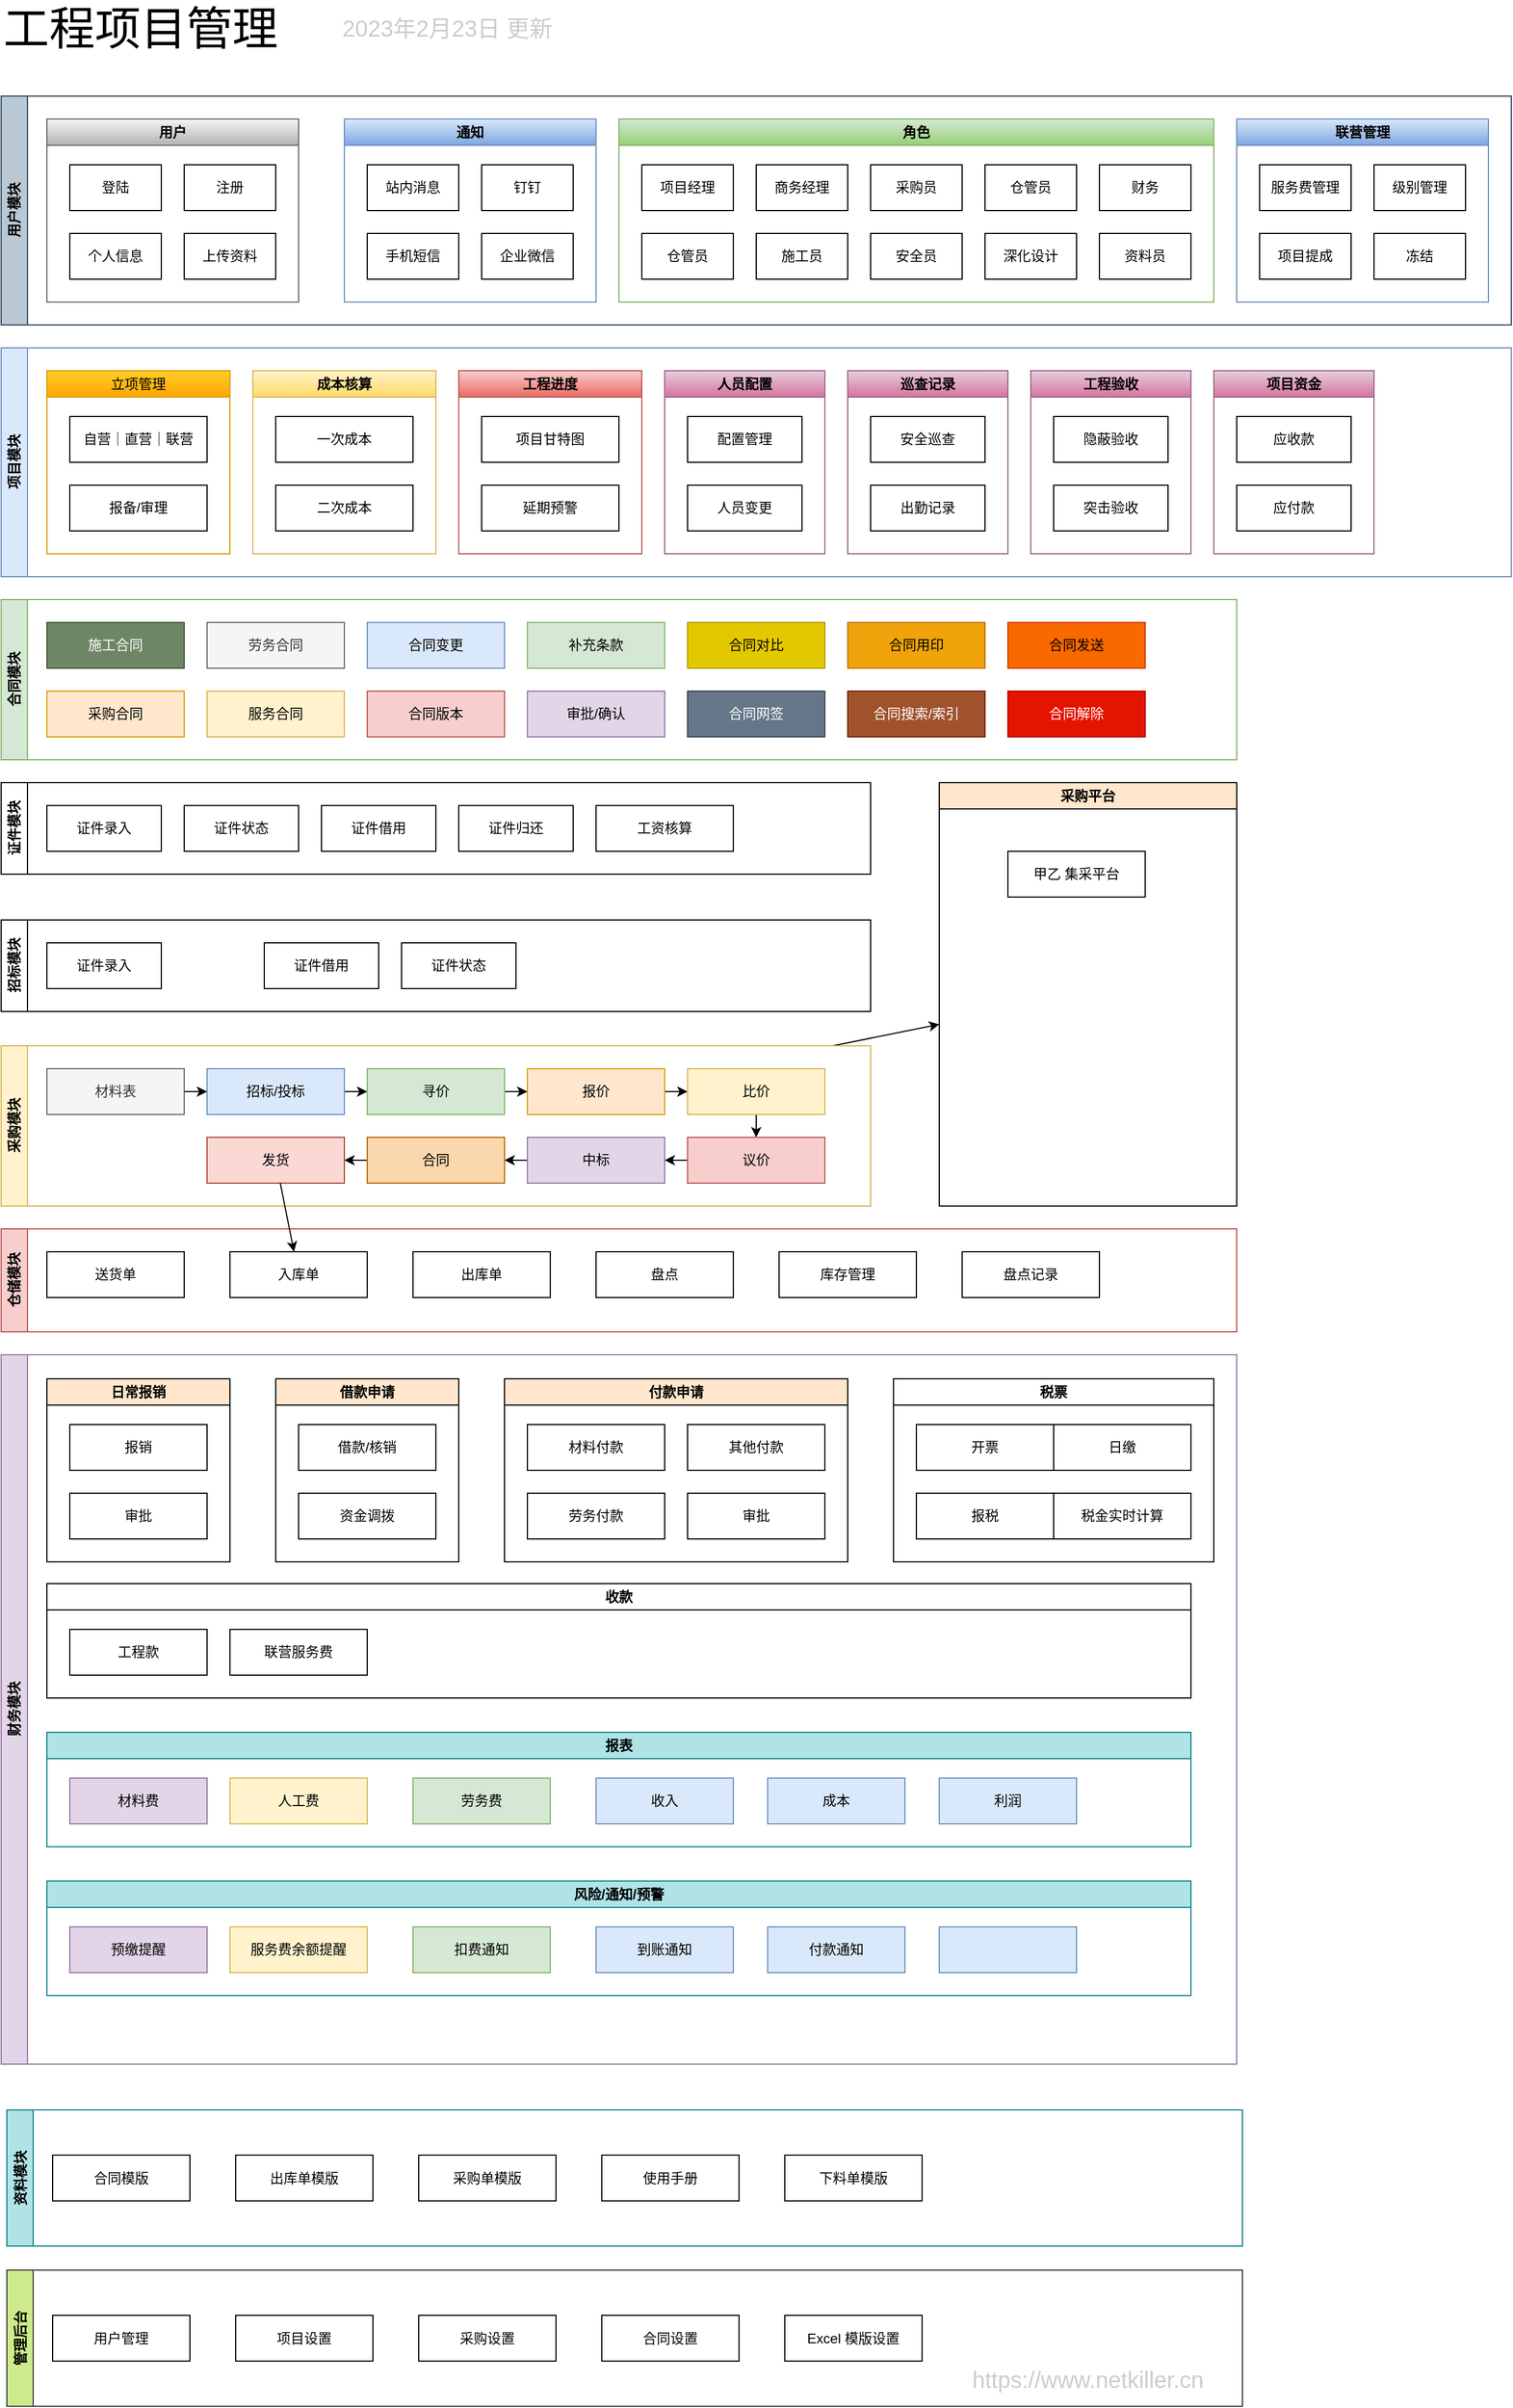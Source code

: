 <mxfile>
    <diagram id="M5mrPxtPSn9jRvUNtsNj" name="第 2 页">
        <mxGraphModel dx="1586" dy="1365" grid="1" gridSize="10" guides="1" tooltips="1" connect="1" arrows="1" fold="1" page="1" pageScale="1" pageWidth="1169" pageHeight="827" math="0" shadow="0">
            <root>
                <mxCell id="0"/>
                <mxCell id="1" parent="0"/>
                <mxCell id="AmB64PS9fRuZnb-an2-r-2" value="项目模块" style="swimlane;horizontal=0;whiteSpace=wrap;html=1;fillColor=#dae8fc;strokeColor=#6c8ebf;" parent="1" vertex="1">
                    <mxGeometry x="40" y="340" width="1320" height="200" as="geometry"/>
                </mxCell>
                <mxCell id="AmB64PS9fRuZnb-an2-r-19" value="&lt;span style=&quot;font-weight: 400;&quot;&gt;立项管理&lt;/span&gt;" style="swimlane;whiteSpace=wrap;html=1;fillColor=#ffcd28;gradientColor=#ffa500;strokeColor=#d79b00;" parent="AmB64PS9fRuZnb-an2-r-2" vertex="1">
                    <mxGeometry x="40" y="20" width="160" height="160" as="geometry"/>
                </mxCell>
                <mxCell id="0rWOfAFl365EBnG1ze4V-1" value="自营｜直营｜联营" style="rounded=0;whiteSpace=wrap;html=1;" parent="AmB64PS9fRuZnb-an2-r-19" vertex="1">
                    <mxGeometry x="20" y="40" width="120" height="40" as="geometry"/>
                </mxCell>
                <mxCell id="0rWOfAFl365EBnG1ze4V-2" value="报备/审理" style="rounded=0;whiteSpace=wrap;html=1;" parent="AmB64PS9fRuZnb-an2-r-19" vertex="1">
                    <mxGeometry x="20" y="100" width="120" height="40" as="geometry"/>
                </mxCell>
                <mxCell id="AmB64PS9fRuZnb-an2-r-21" value="人员配置" style="swimlane;whiteSpace=wrap;html=1;fillColor=#e6d0de;gradientColor=#d5739d;strokeColor=#996185;" parent="AmB64PS9fRuZnb-an2-r-2" vertex="1">
                    <mxGeometry x="580" y="20" width="140" height="160" as="geometry"/>
                </mxCell>
                <mxCell id="0rWOfAFl365EBnG1ze4V-22" value="配置管理" style="rounded=0;whiteSpace=wrap;html=1;" parent="AmB64PS9fRuZnb-an2-r-21" vertex="1">
                    <mxGeometry x="20" y="40" width="100" height="40" as="geometry"/>
                </mxCell>
                <mxCell id="0rWOfAFl365EBnG1ze4V-23" value="人员变更" style="rounded=0;whiteSpace=wrap;html=1;" parent="AmB64PS9fRuZnb-an2-r-21" vertex="1">
                    <mxGeometry x="20" y="100" width="100" height="40" as="geometry"/>
                </mxCell>
                <mxCell id="0rWOfAFl365EBnG1ze4V-8" value="成本核算" style="swimlane;whiteSpace=wrap;html=1;fillColor=#fff2cc;gradientColor=#ffd966;strokeColor=#d6b656;" parent="AmB64PS9fRuZnb-an2-r-2" vertex="1">
                    <mxGeometry x="220" y="20" width="160" height="160" as="geometry"/>
                </mxCell>
                <mxCell id="0rWOfAFl365EBnG1ze4V-6" value="一次成本" style="rounded=0;whiteSpace=wrap;html=1;" parent="0rWOfAFl365EBnG1ze4V-8" vertex="1">
                    <mxGeometry x="20" y="40" width="120" height="40" as="geometry"/>
                </mxCell>
                <mxCell id="0rWOfAFl365EBnG1ze4V-7" value="二次成本" style="rounded=0;whiteSpace=wrap;html=1;" parent="0rWOfAFl365EBnG1ze4V-8" vertex="1">
                    <mxGeometry x="20" y="100" width="120" height="40" as="geometry"/>
                </mxCell>
                <mxCell id="0rWOfAFl365EBnG1ze4V-9" value="工程进度" style="swimlane;whiteSpace=wrap;html=1;fillColor=#f8cecc;gradientColor=#ea6b66;strokeColor=#b85450;" parent="AmB64PS9fRuZnb-an2-r-2" vertex="1">
                    <mxGeometry x="400" y="20" width="160" height="160" as="geometry"/>
                </mxCell>
                <mxCell id="0rWOfAFl365EBnG1ze4V-3" value="项目甘特图" style="rounded=0;whiteSpace=wrap;html=1;" parent="0rWOfAFl365EBnG1ze4V-9" vertex="1">
                    <mxGeometry x="20" y="40" width="120" height="40" as="geometry"/>
                </mxCell>
                <mxCell id="0rWOfAFl365EBnG1ze4V-10" value="延期预警" style="rounded=0;whiteSpace=wrap;html=1;" parent="0rWOfAFl365EBnG1ze4V-9" vertex="1">
                    <mxGeometry x="20" y="100" width="120" height="40" as="geometry"/>
                </mxCell>
                <mxCell id="0rWOfAFl365EBnG1ze4V-16" value="巡查记录" style="swimlane;whiteSpace=wrap;html=1;fillColor=#e6d0de;gradientColor=#d5739d;strokeColor=#996185;" parent="AmB64PS9fRuZnb-an2-r-2" vertex="1">
                    <mxGeometry x="740" y="20" width="140" height="160" as="geometry"/>
                </mxCell>
                <mxCell id="0rWOfAFl365EBnG1ze4V-20" value="安全巡查" style="rounded=0;whiteSpace=wrap;html=1;" parent="0rWOfAFl365EBnG1ze4V-16" vertex="1">
                    <mxGeometry x="20" y="40" width="100" height="40" as="geometry"/>
                </mxCell>
                <mxCell id="0rWOfAFl365EBnG1ze4V-21" value="出勤记录" style="rounded=0;whiteSpace=wrap;html=1;" parent="0rWOfAFl365EBnG1ze4V-16" vertex="1">
                    <mxGeometry x="20" y="100" width="100" height="40" as="geometry"/>
                </mxCell>
                <mxCell id="0rWOfAFl365EBnG1ze4V-17" value="工程验收" style="swimlane;whiteSpace=wrap;html=1;fillColor=#e6d0de;gradientColor=#d5739d;strokeColor=#996185;" parent="AmB64PS9fRuZnb-an2-r-2" vertex="1">
                    <mxGeometry x="900" y="20" width="140" height="160" as="geometry"/>
                </mxCell>
                <mxCell id="0rWOfAFl365EBnG1ze4V-18" value="隐蔽验收" style="rounded=0;whiteSpace=wrap;html=1;" parent="0rWOfAFl365EBnG1ze4V-17" vertex="1">
                    <mxGeometry x="20" y="40" width="100" height="40" as="geometry"/>
                </mxCell>
                <mxCell id="0rWOfAFl365EBnG1ze4V-19" value="突击验收" style="rounded=0;whiteSpace=wrap;html=1;" parent="0rWOfAFl365EBnG1ze4V-17" vertex="1">
                    <mxGeometry x="20" y="100" width="100" height="40" as="geometry"/>
                </mxCell>
                <mxCell id="uakXCUCLXU8rXtuCf4Gm-35" value="项目资金" style="swimlane;whiteSpace=wrap;html=1;fillColor=#e6d0de;gradientColor=#d5739d;strokeColor=#996185;" vertex="1" parent="AmB64PS9fRuZnb-an2-r-2">
                    <mxGeometry x="1060" y="20" width="140" height="160" as="geometry"/>
                </mxCell>
                <mxCell id="uakXCUCLXU8rXtuCf4Gm-36" value="应收款" style="rounded=0;whiteSpace=wrap;html=1;" vertex="1" parent="uakXCUCLXU8rXtuCf4Gm-35">
                    <mxGeometry x="20" y="40" width="100" height="40" as="geometry"/>
                </mxCell>
                <mxCell id="uakXCUCLXU8rXtuCf4Gm-37" value="应付款" style="rounded=0;whiteSpace=wrap;html=1;" vertex="1" parent="uakXCUCLXU8rXtuCf4Gm-35">
                    <mxGeometry x="20" y="100" width="100" height="40" as="geometry"/>
                </mxCell>
                <mxCell id="AmB64PS9fRuZnb-an2-r-4" value="合同模块" style="swimlane;horizontal=0;whiteSpace=wrap;html=1;fillColor=#d5e8d4;strokeColor=#82b366;" parent="1" vertex="1">
                    <mxGeometry x="40" y="560" width="1080" height="140" as="geometry"/>
                </mxCell>
                <mxCell id="AmB64PS9fRuZnb-an2-r-22" value="施工合同" style="rounded=0;whiteSpace=wrap;html=1;fillColor=#6d8764;fontColor=#ffffff;strokeColor=#3A5431;" parent="AmB64PS9fRuZnb-an2-r-4" vertex="1">
                    <mxGeometry x="40" y="20" width="120" height="40" as="geometry"/>
                </mxCell>
                <mxCell id="AmB64PS9fRuZnb-an2-r-23" value="采购合同" style="rounded=0;whiteSpace=wrap;html=1;fillColor=#ffe6cc;strokeColor=#d79b00;" parent="AmB64PS9fRuZnb-an2-r-4" vertex="1">
                    <mxGeometry x="40" y="80" width="120" height="40" as="geometry"/>
                </mxCell>
                <mxCell id="AmB64PS9fRuZnb-an2-r-24" value="劳务合同" style="rounded=0;whiteSpace=wrap;html=1;fillColor=#f5f5f5;fontColor=#333333;strokeColor=#666666;" parent="AmB64PS9fRuZnb-an2-r-4" vertex="1">
                    <mxGeometry x="180" y="20" width="120" height="40" as="geometry"/>
                </mxCell>
                <mxCell id="AmB64PS9fRuZnb-an2-r-25" value="服务合同" style="rounded=0;whiteSpace=wrap;html=1;fillColor=#fff2cc;strokeColor=#d6b656;" parent="AmB64PS9fRuZnb-an2-r-4" vertex="1">
                    <mxGeometry x="180" y="80" width="120" height="40" as="geometry"/>
                </mxCell>
                <mxCell id="0rWOfAFl365EBnG1ze4V-4" value="合同变更" style="rounded=0;whiteSpace=wrap;html=1;fillColor=#dae8fc;strokeColor=#6c8ebf;" parent="AmB64PS9fRuZnb-an2-r-4" vertex="1">
                    <mxGeometry x="320" y="20" width="120" height="40" as="geometry"/>
                </mxCell>
                <mxCell id="0rWOfAFl365EBnG1ze4V-11" value="审批/确认" style="rounded=0;whiteSpace=wrap;html=1;fillColor=#e1d5e7;strokeColor=#9673a6;" parent="AmB64PS9fRuZnb-an2-r-4" vertex="1">
                    <mxGeometry x="460" y="80" width="120" height="40" as="geometry"/>
                </mxCell>
                <mxCell id="0rWOfAFl365EBnG1ze4V-31" value="合同用印" style="rounded=0;whiteSpace=wrap;html=1;fillColor=#f0a30a;fontColor=#000000;strokeColor=#BD7000;" parent="AmB64PS9fRuZnb-an2-r-4" vertex="1">
                    <mxGeometry x="740" y="20" width="120" height="40" as="geometry"/>
                </mxCell>
                <mxCell id="2" value="合同版本" style="rounded=0;whiteSpace=wrap;html=1;fillColor=#f8cecc;strokeColor=#b85450;" parent="AmB64PS9fRuZnb-an2-r-4" vertex="1">
                    <mxGeometry x="320" y="80" width="120" height="40" as="geometry"/>
                </mxCell>
                <mxCell id="3" value="补充条款" style="rounded=0;whiteSpace=wrap;html=1;fillColor=#d5e8d4;strokeColor=#82b366;" parent="AmB64PS9fRuZnb-an2-r-4" vertex="1">
                    <mxGeometry x="460" y="20" width="120" height="40" as="geometry"/>
                </mxCell>
                <mxCell id="4" value="合同对比" style="rounded=0;whiteSpace=wrap;html=1;fillColor=#e3c800;fontColor=#000000;strokeColor=#B09500;" parent="AmB64PS9fRuZnb-an2-r-4" vertex="1">
                    <mxGeometry x="600" y="20" width="120" height="40" as="geometry"/>
                </mxCell>
                <mxCell id="5" value="合同网签" style="rounded=0;whiteSpace=wrap;html=1;fillColor=#647687;fontColor=#ffffff;strokeColor=#314354;" parent="AmB64PS9fRuZnb-an2-r-4" vertex="1">
                    <mxGeometry x="600" y="80" width="120" height="40" as="geometry"/>
                </mxCell>
                <mxCell id="6" value="合同搜索/索引" style="rounded=0;whiteSpace=wrap;html=1;fillColor=#a0522d;fontColor=#ffffff;strokeColor=#6D1F00;" parent="AmB64PS9fRuZnb-an2-r-4" vertex="1">
                    <mxGeometry x="740" y="80" width="120" height="40" as="geometry"/>
                </mxCell>
                <mxCell id="7" value="合同发送" style="rounded=0;whiteSpace=wrap;html=1;fillColor=#fa6800;fontColor=#000000;strokeColor=#C73500;" parent="AmB64PS9fRuZnb-an2-r-4" vertex="1">
                    <mxGeometry x="880" y="20" width="120" height="40" as="geometry"/>
                </mxCell>
                <mxCell id="8" value="合同解除" style="rounded=0;whiteSpace=wrap;html=1;fillColor=#e51400;fontColor=#ffffff;strokeColor=#B20000;" parent="AmB64PS9fRuZnb-an2-r-4" vertex="1">
                    <mxGeometry x="880" y="80" width="120" height="40" as="geometry"/>
                </mxCell>
                <mxCell id="0rWOfAFl365EBnG1ze4V-60" style="edgeStyle=none;html=1;" parent="1" source="AmB64PS9fRuZnb-an2-r-5" target="0rWOfAFl365EBnG1ze4V-45" edge="1">
                    <mxGeometry relative="1" as="geometry"/>
                </mxCell>
                <mxCell id="AmB64PS9fRuZnb-an2-r-5" value="采购模块" style="swimlane;horizontal=0;whiteSpace=wrap;html=1;fillColor=#fff2cc;strokeColor=#d6b656;" parent="1" vertex="1">
                    <mxGeometry x="40" y="950" width="760" height="140" as="geometry"/>
                </mxCell>
                <mxCell id="0rWOfAFl365EBnG1ze4V-50" value="" style="edgeStyle=none;html=1;" parent="AmB64PS9fRuZnb-an2-r-5" source="lH1B-ZWQxyBypqtRwRSG-2" target="0rWOfAFl365EBnG1ze4V-47" edge="1">
                    <mxGeometry relative="1" as="geometry"/>
                </mxCell>
                <mxCell id="lH1B-ZWQxyBypqtRwRSG-2" value="招标/投标" style="rounded=0;whiteSpace=wrap;html=1;fillColor=#dae8fc;strokeColor=#6c8ebf;" parent="AmB64PS9fRuZnb-an2-r-5" vertex="1">
                    <mxGeometry x="180" y="20" width="120" height="40" as="geometry"/>
                </mxCell>
                <mxCell id="0rWOfAFl365EBnG1ze4V-52" value="" style="edgeStyle=none;html=1;" parent="AmB64PS9fRuZnb-an2-r-5" source="QahdkHmufhQVlJJEkfvf-2" target="0rWOfAFl365EBnG1ze4V-43" edge="1">
                    <mxGeometry relative="1" as="geometry"/>
                </mxCell>
                <mxCell id="QahdkHmufhQVlJJEkfvf-2" value="报价" style="rounded=0;whiteSpace=wrap;html=1;fillColor=#ffe6cc;strokeColor=#d79b00;" parent="AmB64PS9fRuZnb-an2-r-5" vertex="1">
                    <mxGeometry x="460" y="20" width="120" height="40" as="geometry"/>
                </mxCell>
                <mxCell id="0rWOfAFl365EBnG1ze4V-56" value="" style="edgeStyle=none;html=1;" parent="AmB64PS9fRuZnb-an2-r-5" source="0rWOfAFl365EBnG1ze4V-44" target="0rWOfAFl365EBnG1ze4V-55" edge="1">
                    <mxGeometry relative="1" as="geometry"/>
                </mxCell>
                <mxCell id="0rWOfAFl365EBnG1ze4V-44" value="中标" style="rounded=0;whiteSpace=wrap;html=1;fillColor=#e1d5e7;strokeColor=#9673a6;" parent="AmB64PS9fRuZnb-an2-r-5" vertex="1">
                    <mxGeometry x="460" y="80" width="120" height="40" as="geometry"/>
                </mxCell>
                <mxCell id="0rWOfAFl365EBnG1ze4V-53" value="" style="edgeStyle=none;html=1;" parent="AmB64PS9fRuZnb-an2-r-5" source="0rWOfAFl365EBnG1ze4V-43" target="0rWOfAFl365EBnG1ze4V-48" edge="1">
                    <mxGeometry relative="1" as="geometry"/>
                </mxCell>
                <mxCell id="0rWOfAFl365EBnG1ze4V-43" value="比价" style="rounded=0;whiteSpace=wrap;html=1;fillColor=#fff2cc;strokeColor=#d6b656;" parent="AmB64PS9fRuZnb-an2-r-5" vertex="1">
                    <mxGeometry x="600" y="20" width="120" height="40" as="geometry"/>
                </mxCell>
                <mxCell id="0rWOfAFl365EBnG1ze4V-49" value="" style="edgeStyle=none;html=1;" parent="AmB64PS9fRuZnb-an2-r-5" source="0rWOfAFl365EBnG1ze4V-46" target="lH1B-ZWQxyBypqtRwRSG-2" edge="1">
                    <mxGeometry relative="1" as="geometry"/>
                </mxCell>
                <mxCell id="0rWOfAFl365EBnG1ze4V-46" value="材料表" style="rounded=0;whiteSpace=wrap;html=1;fillColor=#f5f5f5;fontColor=#333333;strokeColor=#666666;" parent="AmB64PS9fRuZnb-an2-r-5" vertex="1">
                    <mxGeometry x="40" y="20" width="120" height="40" as="geometry"/>
                </mxCell>
                <mxCell id="0rWOfAFl365EBnG1ze4V-51" value="" style="edgeStyle=none;html=1;" parent="AmB64PS9fRuZnb-an2-r-5" source="0rWOfAFl365EBnG1ze4V-47" target="QahdkHmufhQVlJJEkfvf-2" edge="1">
                    <mxGeometry relative="1" as="geometry"/>
                </mxCell>
                <mxCell id="0rWOfAFl365EBnG1ze4V-47" value="寻价" style="rounded=0;whiteSpace=wrap;html=1;fillColor=#d5e8d4;strokeColor=#82b366;" parent="AmB64PS9fRuZnb-an2-r-5" vertex="1">
                    <mxGeometry x="320" y="20" width="120" height="40" as="geometry"/>
                </mxCell>
                <mxCell id="0rWOfAFl365EBnG1ze4V-54" style="edgeStyle=none;html=1;entryX=1;entryY=0.5;entryDx=0;entryDy=0;" parent="AmB64PS9fRuZnb-an2-r-5" source="0rWOfAFl365EBnG1ze4V-48" target="0rWOfAFl365EBnG1ze4V-44" edge="1">
                    <mxGeometry relative="1" as="geometry"/>
                </mxCell>
                <mxCell id="0rWOfAFl365EBnG1ze4V-48" value="议价" style="rounded=0;whiteSpace=wrap;html=1;fillColor=#f8cecc;strokeColor=#b85450;" parent="AmB64PS9fRuZnb-an2-r-5" vertex="1">
                    <mxGeometry x="600" y="80" width="120" height="40" as="geometry"/>
                </mxCell>
                <mxCell id="0rWOfAFl365EBnG1ze4V-58" value="" style="edgeStyle=none;html=1;" parent="AmB64PS9fRuZnb-an2-r-5" source="0rWOfAFl365EBnG1ze4V-55" target="0rWOfAFl365EBnG1ze4V-57" edge="1">
                    <mxGeometry relative="1" as="geometry"/>
                </mxCell>
                <mxCell id="0rWOfAFl365EBnG1ze4V-55" value="合同" style="rounded=0;whiteSpace=wrap;html=1;fillColor=#fad7ac;strokeColor=#b46504;" parent="AmB64PS9fRuZnb-an2-r-5" vertex="1">
                    <mxGeometry x="320" y="80" width="120" height="40" as="geometry"/>
                </mxCell>
                <mxCell id="0rWOfAFl365EBnG1ze4V-57" value="发货" style="rounded=0;whiteSpace=wrap;html=1;fillColor=#fad9d5;strokeColor=#ae4132;" parent="AmB64PS9fRuZnb-an2-r-5" vertex="1">
                    <mxGeometry x="180" y="80" width="120" height="40" as="geometry"/>
                </mxCell>
                <mxCell id="AmB64PS9fRuZnb-an2-r-6" value="财务模块" style="swimlane;horizontal=0;whiteSpace=wrap;html=1;fillColor=#e1d5e7;strokeColor=#9673a6;" parent="1" vertex="1">
                    <mxGeometry x="40" y="1220" width="1080" height="620" as="geometry"/>
                </mxCell>
                <mxCell id="0rWOfAFl365EBnG1ze4V-33" value="日常报销" style="swimlane;whiteSpace=wrap;html=1;fillColor=#FFE6CC;" parent="AmB64PS9fRuZnb-an2-r-6" vertex="1">
                    <mxGeometry x="40" y="21" width="160" height="160" as="geometry"/>
                </mxCell>
                <mxCell id="lH1B-ZWQxyBypqtRwRSG-12" value="报销" style="rounded=0;whiteSpace=wrap;html=1;" parent="0rWOfAFl365EBnG1ze4V-33" vertex="1">
                    <mxGeometry x="20" y="40" width="120" height="40" as="geometry"/>
                </mxCell>
                <mxCell id="lH1B-ZWQxyBypqtRwRSG-13" value="审批" style="rounded=0;whiteSpace=wrap;html=1;" parent="0rWOfAFl365EBnG1ze4V-33" vertex="1">
                    <mxGeometry x="20" y="100" width="120" height="40" as="geometry"/>
                </mxCell>
                <mxCell id="0rWOfAFl365EBnG1ze4V-34" value="付款申请" style="swimlane;whiteSpace=wrap;html=1;fillColor=#FFE6CC;" parent="AmB64PS9fRuZnb-an2-r-6" vertex="1">
                    <mxGeometry x="440" y="21" width="300" height="160" as="geometry"/>
                </mxCell>
                <mxCell id="lH1B-ZWQxyBypqtRwRSG-10" value="材料付款" style="rounded=0;whiteSpace=wrap;html=1;" parent="0rWOfAFl365EBnG1ze4V-34" vertex="1">
                    <mxGeometry x="20" y="40" width="120" height="40" as="geometry"/>
                </mxCell>
                <mxCell id="0rWOfAFl365EBnG1ze4V-35" value="劳务付款" style="rounded=0;whiteSpace=wrap;html=1;" parent="0rWOfAFl365EBnG1ze4V-34" vertex="1">
                    <mxGeometry x="20" y="100" width="120" height="40" as="geometry"/>
                </mxCell>
                <mxCell id="0rWOfAFl365EBnG1ze4V-36" value="其他付款" style="rounded=0;whiteSpace=wrap;html=1;" parent="0rWOfAFl365EBnG1ze4V-34" vertex="1">
                    <mxGeometry x="160" y="40" width="120" height="40" as="geometry"/>
                </mxCell>
                <mxCell id="0rWOfAFl365EBnG1ze4V-37" value="审批" style="rounded=0;whiteSpace=wrap;html=1;" parent="0rWOfAFl365EBnG1ze4V-34" vertex="1">
                    <mxGeometry x="160" y="100" width="120" height="40" as="geometry"/>
                </mxCell>
                <mxCell id="0rWOfAFl365EBnG1ze4V-39" value="借款申请" style="swimlane;whiteSpace=wrap;html=1;fillColor=#FFE6CC;" parent="AmB64PS9fRuZnb-an2-r-6" vertex="1">
                    <mxGeometry x="240" y="21" width="160" height="160" as="geometry"/>
                </mxCell>
                <mxCell id="lH1B-ZWQxyBypqtRwRSG-11" value="借款/核销" style="rounded=0;whiteSpace=wrap;html=1;" parent="0rWOfAFl365EBnG1ze4V-39" vertex="1">
                    <mxGeometry x="20" y="40" width="120" height="40" as="geometry"/>
                </mxCell>
                <mxCell id="0rWOfAFl365EBnG1ze4V-38" value="资金调拨" style="rounded=0;whiteSpace=wrap;html=1;" parent="0rWOfAFl365EBnG1ze4V-39" vertex="1">
                    <mxGeometry x="20" y="100" width="120" height="40" as="geometry"/>
                </mxCell>
                <mxCell id="uakXCUCLXU8rXtuCf4Gm-29" value="税票" style="swimlane;whiteSpace=wrap;html=1;" vertex="1" parent="AmB64PS9fRuZnb-an2-r-6">
                    <mxGeometry x="780" y="21" width="280" height="160" as="geometry"/>
                </mxCell>
                <mxCell id="lH1B-ZWQxyBypqtRwRSG-7" value="开票" style="rounded=0;whiteSpace=wrap;html=1;" parent="uakXCUCLXU8rXtuCf4Gm-29" vertex="1">
                    <mxGeometry x="20" y="40" width="120" height="40" as="geometry"/>
                </mxCell>
                <mxCell id="lH1B-ZWQxyBypqtRwRSG-8" value="报税" style="rounded=0;whiteSpace=wrap;html=1;" parent="uakXCUCLXU8rXtuCf4Gm-29" vertex="1">
                    <mxGeometry x="20" y="100" width="120" height="40" as="geometry"/>
                </mxCell>
                <mxCell id="0rWOfAFl365EBnG1ze4V-30" value="日缴" style="rounded=0;whiteSpace=wrap;html=1;" parent="uakXCUCLXU8rXtuCf4Gm-29" vertex="1">
                    <mxGeometry x="140" y="40" width="120" height="40" as="geometry"/>
                </mxCell>
                <mxCell id="lH1B-ZWQxyBypqtRwRSG-6" value="税金实时计算" style="rounded=0;whiteSpace=wrap;html=1;" parent="uakXCUCLXU8rXtuCf4Gm-29" vertex="1">
                    <mxGeometry x="140" y="100" width="120" height="40" as="geometry"/>
                </mxCell>
                <mxCell id="10" value="报表" style="swimlane;whiteSpace=wrap;html=1;fillColor=#b0e3e6;strokeColor=#0e8088;" parent="AmB64PS9fRuZnb-an2-r-6" vertex="1">
                    <mxGeometry x="40" y="330" width="1000" height="100" as="geometry"/>
                </mxCell>
                <mxCell id="11" value="材料费" style="rounded=0;whiteSpace=wrap;html=1;fillColor=#e1d5e7;strokeColor=#9673a6;" parent="10" vertex="1">
                    <mxGeometry x="20" y="40" width="120" height="40" as="geometry"/>
                </mxCell>
                <mxCell id="12" value="劳务费" style="rounded=0;whiteSpace=wrap;html=1;fillColor=#d5e8d4;strokeColor=#82b366;" parent="10" vertex="1">
                    <mxGeometry x="320" y="40" width="120" height="40" as="geometry"/>
                </mxCell>
                <mxCell id="13" value="人工费" style="rounded=0;whiteSpace=wrap;html=1;fillColor=#fff2cc;strokeColor=#d6b656;" parent="10" vertex="1">
                    <mxGeometry x="160" y="40" width="120" height="40" as="geometry"/>
                </mxCell>
                <mxCell id="uakXCUCLXU8rXtuCf4Gm-44" value="收入" style="rounded=0;whiteSpace=wrap;html=1;fillColor=#dae8fc;strokeColor=#6c8ebf;" vertex="1" parent="10">
                    <mxGeometry x="480" y="40" width="120" height="40" as="geometry"/>
                </mxCell>
                <mxCell id="uakXCUCLXU8rXtuCf4Gm-45" value="成本" style="rounded=0;whiteSpace=wrap;html=1;fillColor=#dae8fc;strokeColor=#6c8ebf;" vertex="1" parent="10">
                    <mxGeometry x="630" y="40" width="120" height="40" as="geometry"/>
                </mxCell>
                <mxCell id="14" value="利润" style="rounded=0;whiteSpace=wrap;html=1;fillColor=#dae8fc;strokeColor=#6c8ebf;" parent="10" vertex="1">
                    <mxGeometry x="780" y="40" width="120" height="40" as="geometry"/>
                </mxCell>
                <mxCell id="uakXCUCLXU8rXtuCf4Gm-43" value="收款" style="swimlane;whiteSpace=wrap;html=1;" vertex="1" parent="AmB64PS9fRuZnb-an2-r-6">
                    <mxGeometry x="40" y="200" width="1000" height="100" as="geometry"/>
                </mxCell>
                <mxCell id="lH1B-ZWQxyBypqtRwRSG-5" value="工程款" style="rounded=0;whiteSpace=wrap;html=1;" parent="uakXCUCLXU8rXtuCf4Gm-43" vertex="1">
                    <mxGeometry x="20" y="40" width="120" height="40" as="geometry"/>
                </mxCell>
                <mxCell id="lH1B-ZWQxyBypqtRwRSG-4" value="联营服务费" style="rounded=0;whiteSpace=wrap;html=1;" parent="uakXCUCLXU8rXtuCf4Gm-43" vertex="1">
                    <mxGeometry x="160" y="40" width="120" height="40" as="geometry"/>
                </mxCell>
                <mxCell id="uakXCUCLXU8rXtuCf4Gm-46" value="风险/通知/预警" style="swimlane;whiteSpace=wrap;html=1;fillColor=#b0e3e6;strokeColor=#0e8088;" vertex="1" parent="AmB64PS9fRuZnb-an2-r-6">
                    <mxGeometry x="40" y="460" width="1000" height="100" as="geometry"/>
                </mxCell>
                <mxCell id="uakXCUCLXU8rXtuCf4Gm-47" value="预缴提醒" style="rounded=0;whiteSpace=wrap;html=1;fillColor=#e1d5e7;strokeColor=#9673a6;" vertex="1" parent="uakXCUCLXU8rXtuCf4Gm-46">
                    <mxGeometry x="20" y="40" width="120" height="40" as="geometry"/>
                </mxCell>
                <mxCell id="uakXCUCLXU8rXtuCf4Gm-48" value="扣费通知" style="rounded=0;whiteSpace=wrap;html=1;fillColor=#d5e8d4;strokeColor=#82b366;" vertex="1" parent="uakXCUCLXU8rXtuCf4Gm-46">
                    <mxGeometry x="320" y="40" width="120" height="40" as="geometry"/>
                </mxCell>
                <mxCell id="uakXCUCLXU8rXtuCf4Gm-49" value="服务费余额提醒" style="rounded=0;whiteSpace=wrap;html=1;fillColor=#fff2cc;strokeColor=#d6b656;" vertex="1" parent="uakXCUCLXU8rXtuCf4Gm-46">
                    <mxGeometry x="160" y="40" width="120" height="40" as="geometry"/>
                </mxCell>
                <mxCell id="uakXCUCLXU8rXtuCf4Gm-50" value="到账通知" style="rounded=0;whiteSpace=wrap;html=1;fillColor=#dae8fc;strokeColor=#6c8ebf;" vertex="1" parent="uakXCUCLXU8rXtuCf4Gm-46">
                    <mxGeometry x="480" y="40" width="120" height="40" as="geometry"/>
                </mxCell>
                <mxCell id="uakXCUCLXU8rXtuCf4Gm-51" value="付款通知" style="rounded=0;whiteSpace=wrap;html=1;fillColor=#dae8fc;strokeColor=#6c8ebf;" vertex="1" parent="uakXCUCLXU8rXtuCf4Gm-46">
                    <mxGeometry x="630" y="40" width="120" height="40" as="geometry"/>
                </mxCell>
                <mxCell id="uakXCUCLXU8rXtuCf4Gm-52" value="" style="rounded=0;whiteSpace=wrap;html=1;fillColor=#dae8fc;strokeColor=#6c8ebf;" vertex="1" parent="uakXCUCLXU8rXtuCf4Gm-46">
                    <mxGeometry x="780" y="40" width="120" height="40" as="geometry"/>
                </mxCell>
                <mxCell id="AmB64PS9fRuZnb-an2-r-7" value="管理后台" style="swimlane;horizontal=0;whiteSpace=wrap;html=1;fillColor=#cdeb8b;strokeColor=#36393d;" parent="1" vertex="1">
                    <mxGeometry x="45" y="2020" width="1080" height="119" as="geometry"/>
                </mxCell>
                <mxCell id="lH1B-ZWQxyBypqtRwRSG-19" value="用户管理" style="rounded=0;whiteSpace=wrap;html=1;" parent="AmB64PS9fRuZnb-an2-r-7" vertex="1">
                    <mxGeometry x="40" y="39.5" width="120" height="40" as="geometry"/>
                </mxCell>
                <mxCell id="lH1B-ZWQxyBypqtRwRSG-20" value="项目设置" style="rounded=0;whiteSpace=wrap;html=1;" parent="AmB64PS9fRuZnb-an2-r-7" vertex="1">
                    <mxGeometry x="200" y="39.5" width="120" height="40" as="geometry"/>
                </mxCell>
                <mxCell id="lH1B-ZWQxyBypqtRwRSG-21" value="采购设置" style="rounded=0;whiteSpace=wrap;html=1;" parent="AmB64PS9fRuZnb-an2-r-7" vertex="1">
                    <mxGeometry x="360" y="39.5" width="120" height="40" as="geometry"/>
                </mxCell>
                <mxCell id="lH1B-ZWQxyBypqtRwRSG-22" value="合同设置" style="rounded=0;whiteSpace=wrap;html=1;" parent="AmB64PS9fRuZnb-an2-r-7" vertex="1">
                    <mxGeometry x="520" y="39.5" width="120" height="40" as="geometry"/>
                </mxCell>
                <mxCell id="QahdkHmufhQVlJJEkfvf-1" value="Excel 模版设置" style="rounded=0;whiteSpace=wrap;html=1;" parent="AmB64PS9fRuZnb-an2-r-7" vertex="1">
                    <mxGeometry x="680" y="39.5" width="120" height="40" as="geometry"/>
                </mxCell>
                <mxCell id="17" value="https://www.netkiller.cn" style="text;html=1;strokeColor=none;fillColor=none;align=center;verticalAlign=middle;whiteSpace=wrap;rounded=0;fontSize=20;fontColor=#CCCCCC;" parent="AmB64PS9fRuZnb-an2-r-7" vertex="1">
                    <mxGeometry x="830" y="79.5" width="230" height="30" as="geometry"/>
                </mxCell>
                <mxCell id="lH1B-ZWQxyBypqtRwRSG-9" value="用户模块" style="swimlane;horizontal=0;whiteSpace=wrap;html=1;fillColor=#bac8d3;strokeColor=#23445d;" parent="1" vertex="1">
                    <mxGeometry x="40" y="120" width="1320" height="200" as="geometry"/>
                </mxCell>
                <mxCell id="AmB64PS9fRuZnb-an2-r-1" value="用户" style="swimlane;whiteSpace=wrap;html=1;fillColor=#f5f5f5;gradientColor=#b3b3b3;strokeColor=#666666;" parent="lH1B-ZWQxyBypqtRwRSG-9" vertex="1">
                    <mxGeometry x="40" y="20" width="220" height="160" as="geometry"/>
                </mxCell>
                <mxCell id="AmB64PS9fRuZnb-an2-r-18" value="登陆" style="rounded=0;whiteSpace=wrap;html=1;" parent="AmB64PS9fRuZnb-an2-r-1" vertex="1">
                    <mxGeometry x="20" y="40" width="80" height="40" as="geometry"/>
                </mxCell>
                <mxCell id="lH1B-ZWQxyBypqtRwRSG-23" value="注册" style="rounded=0;whiteSpace=wrap;html=1;" parent="AmB64PS9fRuZnb-an2-r-1" vertex="1">
                    <mxGeometry x="120" y="40" width="80" height="40" as="geometry"/>
                </mxCell>
                <mxCell id="lH1B-ZWQxyBypqtRwRSG-24" value="个人信息" style="rounded=0;whiteSpace=wrap;html=1;" parent="AmB64PS9fRuZnb-an2-r-1" vertex="1">
                    <mxGeometry x="20" y="100" width="80" height="40" as="geometry"/>
                </mxCell>
                <mxCell id="lH1B-ZWQxyBypqtRwRSG-25" value="上传资料" style="rounded=0;whiteSpace=wrap;html=1;" parent="AmB64PS9fRuZnb-an2-r-1" vertex="1">
                    <mxGeometry x="120" y="100" width="80" height="40" as="geometry"/>
                </mxCell>
                <mxCell id="AmB64PS9fRuZnb-an2-r-3" value="角色" style="swimlane;whiteSpace=wrap;html=1;fillColor=#d5e8d4;gradientColor=#97d077;strokeColor=#82b366;" parent="lH1B-ZWQxyBypqtRwRSG-9" vertex="1">
                    <mxGeometry x="540" y="20" width="520" height="160" as="geometry"/>
                </mxCell>
                <mxCell id="AmB64PS9fRuZnb-an2-r-8" value="项目经理" style="rounded=0;whiteSpace=wrap;html=1;" parent="AmB64PS9fRuZnb-an2-r-3" vertex="1">
                    <mxGeometry x="20" y="40" width="80" height="40" as="geometry"/>
                </mxCell>
                <mxCell id="AmB64PS9fRuZnb-an2-r-9" value="商务经理" style="rounded=0;whiteSpace=wrap;html=1;" parent="AmB64PS9fRuZnb-an2-r-3" vertex="1">
                    <mxGeometry x="120" y="40" width="80" height="40" as="geometry"/>
                </mxCell>
                <mxCell id="AmB64PS9fRuZnb-an2-r-11" value="采购员" style="rounded=0;whiteSpace=wrap;html=1;" parent="AmB64PS9fRuZnb-an2-r-3" vertex="1">
                    <mxGeometry x="220" y="40" width="80" height="40" as="geometry"/>
                </mxCell>
                <mxCell id="AmB64PS9fRuZnb-an2-r-10" value="仓管员" style="rounded=0;whiteSpace=wrap;html=1;" parent="AmB64PS9fRuZnb-an2-r-3" vertex="1">
                    <mxGeometry x="320" y="40" width="80" height="40" as="geometry"/>
                </mxCell>
                <mxCell id="AmB64PS9fRuZnb-an2-r-12" value="仓管员" style="rounded=0;whiteSpace=wrap;html=1;" parent="AmB64PS9fRuZnb-an2-r-3" vertex="1">
                    <mxGeometry x="20" y="100" width="80" height="40" as="geometry"/>
                </mxCell>
                <mxCell id="AmB64PS9fRuZnb-an2-r-13" value="施工员" style="rounded=0;whiteSpace=wrap;html=1;" parent="AmB64PS9fRuZnb-an2-r-3" vertex="1">
                    <mxGeometry x="120" y="100" width="80" height="40" as="geometry"/>
                </mxCell>
                <mxCell id="AmB64PS9fRuZnb-an2-r-14" value="安全员" style="rounded=0;whiteSpace=wrap;html=1;" parent="AmB64PS9fRuZnb-an2-r-3" vertex="1">
                    <mxGeometry x="220" y="100" width="80" height="40" as="geometry"/>
                </mxCell>
                <mxCell id="AmB64PS9fRuZnb-an2-r-15" value="深化设计" style="rounded=0;whiteSpace=wrap;html=1;" parent="AmB64PS9fRuZnb-an2-r-3" vertex="1">
                    <mxGeometry x="320" y="100" width="80" height="40" as="geometry"/>
                </mxCell>
                <mxCell id="AmB64PS9fRuZnb-an2-r-16" value="财务" style="rounded=0;whiteSpace=wrap;html=1;" parent="AmB64PS9fRuZnb-an2-r-3" vertex="1">
                    <mxGeometry x="420" y="40" width="80" height="40" as="geometry"/>
                </mxCell>
                <mxCell id="AmB64PS9fRuZnb-an2-r-17" value="资料员" style="rounded=0;whiteSpace=wrap;html=1;" parent="AmB64PS9fRuZnb-an2-r-3" vertex="1">
                    <mxGeometry x="420" y="100" width="80" height="40" as="geometry"/>
                </mxCell>
                <mxCell id="AmB64PS9fRuZnb-an2-r-20" value="通知" style="swimlane;whiteSpace=wrap;html=1;fillColor=#dae8fc;gradientColor=#7ea6e0;strokeColor=#6c8ebf;" parent="lH1B-ZWQxyBypqtRwRSG-9" vertex="1">
                    <mxGeometry x="300" y="20" width="220" height="160" as="geometry"/>
                </mxCell>
                <mxCell id="0rWOfAFl365EBnG1ze4V-12" value="站内消息" style="rounded=0;whiteSpace=wrap;html=1;" parent="AmB64PS9fRuZnb-an2-r-20" vertex="1">
                    <mxGeometry x="20" y="40" width="80" height="40" as="geometry"/>
                </mxCell>
                <mxCell id="0rWOfAFl365EBnG1ze4V-13" value="手机短信" style="rounded=0;whiteSpace=wrap;html=1;" parent="AmB64PS9fRuZnb-an2-r-20" vertex="1">
                    <mxGeometry x="20" y="100" width="80" height="40" as="geometry"/>
                </mxCell>
                <mxCell id="0rWOfAFl365EBnG1ze4V-14" value="钉钉" style="rounded=0;whiteSpace=wrap;html=1;" parent="AmB64PS9fRuZnb-an2-r-20" vertex="1">
                    <mxGeometry x="120" y="40" width="80" height="40" as="geometry"/>
                </mxCell>
                <mxCell id="0rWOfAFl365EBnG1ze4V-15" value="企业微信" style="rounded=0;whiteSpace=wrap;html=1;" parent="AmB64PS9fRuZnb-an2-r-20" vertex="1">
                    <mxGeometry x="120" y="100" width="80" height="40" as="geometry"/>
                </mxCell>
                <mxCell id="uakXCUCLXU8rXtuCf4Gm-38" value="联营管理" style="swimlane;whiteSpace=wrap;html=1;fillColor=#dae8fc;gradientColor=#7ea6e0;strokeColor=#6c8ebf;" vertex="1" parent="lH1B-ZWQxyBypqtRwRSG-9">
                    <mxGeometry x="1080" y="20" width="220" height="160" as="geometry"/>
                </mxCell>
                <mxCell id="uakXCUCLXU8rXtuCf4Gm-39" value="服务费管理" style="rounded=0;whiteSpace=wrap;html=1;" vertex="1" parent="uakXCUCLXU8rXtuCf4Gm-38">
                    <mxGeometry x="20" y="40" width="80" height="40" as="geometry"/>
                </mxCell>
                <mxCell id="uakXCUCLXU8rXtuCf4Gm-40" value="项目提成" style="rounded=0;whiteSpace=wrap;html=1;" vertex="1" parent="uakXCUCLXU8rXtuCf4Gm-38">
                    <mxGeometry x="20" y="100" width="80" height="40" as="geometry"/>
                </mxCell>
                <mxCell id="uakXCUCLXU8rXtuCf4Gm-41" value="级别管理" style="rounded=0;whiteSpace=wrap;html=1;" vertex="1" parent="uakXCUCLXU8rXtuCf4Gm-38">
                    <mxGeometry x="120" y="40" width="80" height="40" as="geometry"/>
                </mxCell>
                <mxCell id="uakXCUCLXU8rXtuCf4Gm-42" value="冻结" style="rounded=0;whiteSpace=wrap;html=1;" vertex="1" parent="uakXCUCLXU8rXtuCf4Gm-38">
                    <mxGeometry x="120" y="100" width="80" height="40" as="geometry"/>
                </mxCell>
                <mxCell id="lH1B-ZWQxyBypqtRwRSG-14" value="仓储模块" style="swimlane;horizontal=0;whiteSpace=wrap;html=1;fillColor=#f8cecc;strokeColor=#b85450;" parent="1" vertex="1">
                    <mxGeometry x="40" y="1110" width="1080" height="90" as="geometry"/>
                </mxCell>
                <mxCell id="lH1B-ZWQxyBypqtRwRSG-15" value="入库单" style="rounded=0;whiteSpace=wrap;html=1;" parent="lH1B-ZWQxyBypqtRwRSG-14" vertex="1">
                    <mxGeometry x="200" y="20" width="120" height="40" as="geometry"/>
                </mxCell>
                <mxCell id="lH1B-ZWQxyBypqtRwRSG-16" value="出库单" style="rounded=0;whiteSpace=wrap;html=1;" parent="lH1B-ZWQxyBypqtRwRSG-14" vertex="1">
                    <mxGeometry x="360" y="20" width="120" height="40" as="geometry"/>
                </mxCell>
                <mxCell id="lH1B-ZWQxyBypqtRwRSG-17" value="盘点" style="rounded=0;whiteSpace=wrap;html=1;" parent="lH1B-ZWQxyBypqtRwRSG-14" vertex="1">
                    <mxGeometry x="520" y="20" width="120" height="40" as="geometry"/>
                </mxCell>
                <mxCell id="lH1B-ZWQxyBypqtRwRSG-18" value="库存管理" style="rounded=0;whiteSpace=wrap;html=1;" parent="lH1B-ZWQxyBypqtRwRSG-14" vertex="1">
                    <mxGeometry x="680" y="20" width="120" height="40" as="geometry"/>
                </mxCell>
                <mxCell id="0rWOfAFl365EBnG1ze4V-61" value="盘点记录" style="rounded=0;whiteSpace=wrap;html=1;" parent="lH1B-ZWQxyBypqtRwRSG-14" vertex="1">
                    <mxGeometry x="840" y="20" width="120" height="40" as="geometry"/>
                </mxCell>
                <mxCell id="19" value="送货单" style="rounded=0;whiteSpace=wrap;html=1;" parent="lH1B-ZWQxyBypqtRwRSG-14" vertex="1">
                    <mxGeometry x="40" y="20" width="120" height="40" as="geometry"/>
                </mxCell>
                <mxCell id="0rWOfAFl365EBnG1ze4V-24" value="资料模块" style="swimlane;horizontal=0;whiteSpace=wrap;html=1;fillColor=#b0e3e6;strokeColor=#0e8088;" parent="1" vertex="1">
                    <mxGeometry x="45" y="1880" width="1080" height="119" as="geometry"/>
                </mxCell>
                <mxCell id="0rWOfAFl365EBnG1ze4V-25" value="合同模版" style="rounded=0;whiteSpace=wrap;html=1;" parent="0rWOfAFl365EBnG1ze4V-24" vertex="1">
                    <mxGeometry x="40" y="39.5" width="120" height="40" as="geometry"/>
                </mxCell>
                <mxCell id="0rWOfAFl365EBnG1ze4V-26" value="出库单模版" style="rounded=0;whiteSpace=wrap;html=1;" parent="0rWOfAFl365EBnG1ze4V-24" vertex="1">
                    <mxGeometry x="200" y="39.5" width="120" height="40" as="geometry"/>
                </mxCell>
                <mxCell id="0rWOfAFl365EBnG1ze4V-27" value="采购单模版" style="rounded=0;whiteSpace=wrap;html=1;" parent="0rWOfAFl365EBnG1ze4V-24" vertex="1">
                    <mxGeometry x="360" y="39.5" width="120" height="40" as="geometry"/>
                </mxCell>
                <mxCell id="0rWOfAFl365EBnG1ze4V-28" value="使用手册" style="rounded=0;whiteSpace=wrap;html=1;" parent="0rWOfAFl365EBnG1ze4V-24" vertex="1">
                    <mxGeometry x="520" y="39.5" width="120" height="40" as="geometry"/>
                </mxCell>
                <mxCell id="0rWOfAFl365EBnG1ze4V-29" value="下料单模版" style="rounded=0;whiteSpace=wrap;html=1;" parent="0rWOfAFl365EBnG1ze4V-24" vertex="1">
                    <mxGeometry x="680" y="39.5" width="120" height="40" as="geometry"/>
                </mxCell>
                <mxCell id="0rWOfAFl365EBnG1ze4V-45" value="采购平台" style="swimlane;whiteSpace=wrap;html=1;fillColor=#FFE6CC;" parent="1" vertex="1">
                    <mxGeometry x="860" y="720" width="260" height="370" as="geometry"/>
                </mxCell>
                <mxCell id="0rWOfAFl365EBnG1ze4V-42" value="甲乙 集采平台" style="rounded=0;whiteSpace=wrap;html=1;" parent="0rWOfAFl365EBnG1ze4V-45" vertex="1">
                    <mxGeometry x="60" y="60" width="120" height="40" as="geometry"/>
                </mxCell>
                <mxCell id="0rWOfAFl365EBnG1ze4V-59" style="edgeStyle=none;html=1;" parent="1" source="0rWOfAFl365EBnG1ze4V-57" target="lH1B-ZWQxyBypqtRwRSG-15" edge="1">
                    <mxGeometry relative="1" as="geometry"/>
                </mxCell>
                <mxCell id="9" value="工程项目管理" style="text;html=1;strokeColor=none;fillColor=none;align=left;verticalAlign=middle;whiteSpace=wrap;rounded=0;fontSize=40;" parent="1" vertex="1">
                    <mxGeometry x="40" y="40" width="360" height="40" as="geometry"/>
                </mxCell>
                <mxCell id="18" value="2023年2月23日 更新" style="text;html=1;strokeColor=none;fillColor=none;align=center;verticalAlign=middle;whiteSpace=wrap;rounded=0;fontSize=20;fontColor=#CCCCCC;" parent="1" vertex="1">
                    <mxGeometry x="320" y="45" width="220" height="30" as="geometry"/>
                </mxCell>
                <mxCell id="uakXCUCLXU8rXtuCf4Gm-19" value="证件模块" style="swimlane;horizontal=0;whiteSpace=wrap;html=1;" vertex="1" parent="1">
                    <mxGeometry x="40" y="720" width="760" height="80" as="geometry"/>
                </mxCell>
                <mxCell id="uakXCUCLXU8rXtuCf4Gm-20" value="证件录入" style="rounded=0;whiteSpace=wrap;html=1;" vertex="1" parent="uakXCUCLXU8rXtuCf4Gm-19">
                    <mxGeometry x="40" y="20" width="100" height="40" as="geometry"/>
                </mxCell>
                <mxCell id="uakXCUCLXU8rXtuCf4Gm-21" value="证件状态" style="rounded=0;whiteSpace=wrap;html=1;" vertex="1" parent="uakXCUCLXU8rXtuCf4Gm-19">
                    <mxGeometry x="160" y="20" width="100" height="40" as="geometry"/>
                </mxCell>
                <mxCell id="uakXCUCLXU8rXtuCf4Gm-23" value="证件借用" style="rounded=0;whiteSpace=wrap;html=1;" vertex="1" parent="uakXCUCLXU8rXtuCf4Gm-19">
                    <mxGeometry x="280" y="20" width="100" height="40" as="geometry"/>
                </mxCell>
                <mxCell id="uakXCUCLXU8rXtuCf4Gm-34" value="证件归还" style="rounded=0;whiteSpace=wrap;html=1;" vertex="1" parent="uakXCUCLXU8rXtuCf4Gm-19">
                    <mxGeometry x="400" y="20" width="100" height="40" as="geometry"/>
                </mxCell>
                <mxCell id="0rWOfAFl365EBnG1ze4V-5" value="工资核算" style="rounded=0;whiteSpace=wrap;html=1;" parent="uakXCUCLXU8rXtuCf4Gm-19" vertex="1">
                    <mxGeometry x="520" y="20" width="120" height="40" as="geometry"/>
                </mxCell>
                <mxCell id="uakXCUCLXU8rXtuCf4Gm-24" value="招标模块" style="swimlane;horizontal=0;whiteSpace=wrap;html=1;" vertex="1" parent="1">
                    <mxGeometry x="40" y="840" width="760" height="80" as="geometry"/>
                </mxCell>
                <mxCell id="uakXCUCLXU8rXtuCf4Gm-25" value="证件录入" style="rounded=0;whiteSpace=wrap;html=1;" vertex="1" parent="uakXCUCLXU8rXtuCf4Gm-24">
                    <mxGeometry x="40" y="20" width="100" height="40" as="geometry"/>
                </mxCell>
                <mxCell id="uakXCUCLXU8rXtuCf4Gm-26" value="证件状态" style="rounded=0;whiteSpace=wrap;html=1;" vertex="1" parent="uakXCUCLXU8rXtuCf4Gm-24">
                    <mxGeometry x="350" y="20" width="100" height="40" as="geometry"/>
                </mxCell>
                <mxCell id="uakXCUCLXU8rXtuCf4Gm-27" value="证件借用" style="rounded=0;whiteSpace=wrap;html=1;" vertex="1" parent="uakXCUCLXU8rXtuCf4Gm-24">
                    <mxGeometry x="230" y="20" width="100" height="40" as="geometry"/>
                </mxCell>
            </root>
        </mxGraphModel>
    </diagram>
    <diagram id="dHOcw1cx8oONQfRhKioO" name="第 1 页">
        <mxGraphModel dx="2218" dy="1365" grid="1" gridSize="10" guides="1" tooltips="1" connect="1" arrows="1" fold="1" page="1" pageScale="1" pageWidth="1169" pageHeight="827" math="0" shadow="0">
            <root>
                <mxCell id="0"/>
                <mxCell id="1" parent="0"/>
                <mxCell id="2" value="事故升级与处理流程" style="swimlane;childLayout=stackLayout;resizeParent=1;resizeParentMax=0;startSize=20;" parent="1" vertex="1">
                    <mxGeometry x="60" y="80" width="1090" height="600" as="geometry"/>
                </mxCell>
                <mxCell id="3" value="发现问题" style="swimlane;startSize=40;" parent="2" vertex="1">
                    <mxGeometry y="20" width="180" height="580" as="geometry"/>
                </mxCell>
                <mxCell id="8" value="监控系统" style="rounded=0;whiteSpace=wrap;html=1;" parent="3" vertex="1">
                    <mxGeometry x="10" y="60" width="120" height="40" as="geometry"/>
                </mxCell>
                <mxCell id="9" value="内部/对接（公司）" style="rounded=0;whiteSpace=wrap;html=1;" parent="3" vertex="1">
                    <mxGeometry x="10" y="260" width="120" height="40" as="geometry"/>
                </mxCell>
                <mxCell id="29" style="edgeStyle=none;html=1;" parent="3" source="10" target="9" edge="1">
                    <mxGeometry relative="1" as="geometry"/>
                </mxCell>
                <mxCell id="10" value="用户" style="rounded=0;whiteSpace=wrap;html=1;" parent="3" vertex="1">
                    <mxGeometry x="10" y="140" width="120" height="40" as="geometry"/>
                </mxCell>
                <mxCell id="28" value="" style="edgeStyle=none;html=1;" parent="3" source="11" target="9" edge="1">
                    <mxGeometry relative="1" as="geometry"/>
                </mxCell>
                <mxCell id="11" value="外部（合作商）" style="rounded=0;whiteSpace=wrap;html=1;" parent="3" vertex="1">
                    <mxGeometry x="10" y="380" width="120" height="40" as="geometry"/>
                </mxCell>
                <mxCell id="4" value="一线支持&#10;运维部" style="swimlane;startSize=40;" parent="2" vertex="1">
                    <mxGeometry x="180" y="20" width="340" height="580" as="geometry"/>
                </mxCell>
                <mxCell id="14" value="" style="edgeStyle=none;html=1;" parent="4" source="12" target="13" edge="1">
                    <mxGeometry relative="1" as="geometry"/>
                </mxCell>
                <mxCell id="52" value="" style="edgeStyle=none;html=1;" parent="4" source="12" target="51" edge="1">
                    <mxGeometry relative="1" as="geometry"/>
                </mxCell>
                <mxCell id="12" value="记录故障" style="rounded=0;whiteSpace=wrap;html=1;" parent="4" vertex="1">
                    <mxGeometry x="20" y="130" width="120" height="40" as="geometry"/>
                </mxCell>
                <mxCell id="16" value="" style="edgeStyle=none;html=1;" parent="4" source="13" target="15" edge="1">
                    <mxGeometry relative="1" as="geometry"/>
                </mxCell>
                <mxCell id="13" value="运维手册&lt;br&gt;历史处置方案" style="rounded=0;whiteSpace=wrap;html=1;" parent="4" vertex="1">
                    <mxGeometry x="20" y="200" width="120" height="40" as="geometry"/>
                </mxCell>
                <mxCell id="18" value="" style="edgeStyle=none;html=1;" parent="4" source="15" target="17" edge="1">
                    <mxGeometry relative="1" as="geometry"/>
                </mxCell>
                <mxCell id="34" value="找到处置方案" style="edgeLabel;html=1;align=center;verticalAlign=middle;resizable=0;points=[];" parent="18" vertex="1" connectable="0">
                    <mxGeometry x="-0.287" y="2" relative="1" as="geometry">
                        <mxPoint as="offset"/>
                    </mxGeometry>
                </mxCell>
                <mxCell id="20" value="新" style="edgeStyle=none;html=1;" parent="4" source="15" target="19" edge="1">
                    <mxGeometry relative="1" as="geometry"/>
                </mxCell>
                <mxCell id="15" value="事故匹配" style="rhombus;whiteSpace=wrap;html=1;rounded=0;" parent="4" vertex="1">
                    <mxGeometry x="40" y="280" width="80" height="60" as="geometry"/>
                </mxCell>
                <mxCell id="17" value="处理解决" style="whiteSpace=wrap;html=1;rounded=0;" parent="4" vertex="1">
                    <mxGeometry x="20" y="420" width="120" height="40" as="geometry"/>
                </mxCell>
                <mxCell id="21" style="edgeStyle=none;html=1;" parent="4" source="19" target="17" edge="1">
                    <mxGeometry relative="1" as="geometry"/>
                </mxCell>
                <mxCell id="22" style="edgeStyle=none;html=1;" parent="4" source="19" target="13" edge="1">
                    <mxGeometry relative="1" as="geometry"/>
                </mxCell>
                <mxCell id="24" value="" style="edgeStyle=none;html=1;" parent="4" source="19" target="23" edge="1">
                    <mxGeometry relative="1" as="geometry"/>
                </mxCell>
                <mxCell id="19" value="检测排查" style="whiteSpace=wrap;html=1;rounded=0;" parent="4" vertex="1">
                    <mxGeometry x="180" y="290" width="120" height="40" as="geometry"/>
                </mxCell>
                <mxCell id="35" style="edgeStyle=none;html=1;" parent="4" source="23" target="17" edge="1">
                    <mxGeometry relative="1" as="geometry"/>
                </mxCell>
                <mxCell id="36" value="解决" style="edgeLabel;html=1;align=center;verticalAlign=middle;resizable=0;points=[];" parent="35" vertex="1" connectable="0">
                    <mxGeometry x="-0.133" y="2" relative="1" as="geometry">
                        <mxPoint as="offset"/>
                    </mxGeometry>
                </mxCell>
                <mxCell id="23" value="是否解决" style="rhombus;whiteSpace=wrap;html=1;rounded=0;" parent="4" vertex="1">
                    <mxGeometry x="200" y="415" width="80" height="50" as="geometry"/>
                </mxCell>
                <mxCell id="32" value="" style="edgeStyle=none;html=1;" parent="4" source="25" target="12" edge="1">
                    <mxGeometry relative="1" as="geometry"/>
                </mxCell>
                <mxCell id="25" value="接受处理" style="rounded=0;whiteSpace=wrap;html=1;" parent="4" vertex="1">
                    <mxGeometry x="20" y="60" width="120" height="40" as="geometry"/>
                </mxCell>
                <mxCell id="51" value="每周运维例会&lt;br&gt;故障复盘" style="rounded=0;whiteSpace=wrap;html=1;" parent="4" vertex="1">
                    <mxGeometry x="180" y="130" width="120" height="40" as="geometry"/>
                </mxCell>
                <mxCell id="60" style="edgeStyle=none;html=1;" parent="4" source="58" target="17" edge="1">
                    <mxGeometry relative="1" as="geometry"/>
                </mxCell>
                <mxCell id="58" value="升级" style="whiteSpace=wrap;html=1;rounded=0;" parent="4" vertex="1">
                    <mxGeometry x="180" y="500" width="120" height="40" as="geometry"/>
                </mxCell>
                <mxCell id="6" value="二线支持&#10;测试部" style="swimlane;startSize=40;" parent="2" vertex="1">
                    <mxGeometry x="520" y="20" width="210" height="580" as="geometry"/>
                </mxCell>
                <mxCell id="37" value="测试协助" style="whiteSpace=wrap;html=1;rounded=0;" parent="6" vertex="1">
                    <mxGeometry x="35" y="60" width="120" height="40" as="geometry"/>
                </mxCell>
                <mxCell id="53" value="测试" style="whiteSpace=wrap;html=1;rounded=0;" parent="6" vertex="1">
                    <mxGeometry x="40" y="314" width="120" height="40" as="geometry"/>
                </mxCell>
                <mxCell id="55" value="测试情况" style="rhombus;whiteSpace=wrap;html=1;rounded=0;" parent="6" vertex="1">
                    <mxGeometry x="60" y="495" width="80" height="50" as="geometry"/>
                </mxCell>
                <mxCell id="56" value="" style="edgeStyle=none;html=1;" parent="6" source="53" target="55" edge="1">
                    <mxGeometry relative="1" as="geometry"/>
                </mxCell>
                <mxCell id="5" value="三线支持&#10;开发部" style="swimlane;startSize=40;" parent="2" vertex="1">
                    <mxGeometry x="730" y="20" width="180" height="580" as="geometry"/>
                </mxCell>
                <mxCell id="47" value="" style="edgeStyle=none;html=1;" parent="5" source="43" target="46" edge="1">
                    <mxGeometry relative="1" as="geometry"/>
                </mxCell>
                <mxCell id="43" value="热修复" style="whiteSpace=wrap;html=1;rounded=0;" parent="5" vertex="1">
                    <mxGeometry x="30" y="190" width="120" height="40" as="geometry"/>
                </mxCell>
                <mxCell id="46" value="紧急发布" style="whiteSpace=wrap;html=1;rounded=0;" parent="5" vertex="1">
                    <mxGeometry x="30" y="314" width="120" height="40" as="geometry"/>
                </mxCell>
                <mxCell id="7" value="四线支持&#10;服务商/厂商" style="swimlane;startSize=40;" parent="2" vertex="1">
                    <mxGeometry x="910" y="20" width="180" height="580" as="geometry"/>
                </mxCell>
                <mxCell id="49" value="阿里云&lt;br&gt;瘫痪" style="rounded=0;whiteSpace=wrap;html=1;" parent="7" vertex="1">
                    <mxGeometry x="30" y="160" width="120" height="60" as="geometry"/>
                </mxCell>
                <mxCell id="50" value="DDOS 攻击" style="rounded=0;whiteSpace=wrap;html=1;" parent="7" vertex="1">
                    <mxGeometry x="30" y="60" width="120" height="60" as="geometry"/>
                </mxCell>
                <mxCell id="64" value="CDN&lt;br&gt;瘫痪" style="rounded=0;whiteSpace=wrap;html=1;" parent="7" vertex="1">
                    <mxGeometry x="30" y="260" width="120" height="60" as="geometry"/>
                </mxCell>
                <mxCell id="26" value="" style="edgeStyle=none;html=1;" parent="2" source="8" target="25" edge="1">
                    <mxGeometry relative="1" as="geometry"/>
                </mxCell>
                <mxCell id="27" style="edgeStyle=none;html=1;entryX=0;entryY=0.5;entryDx=0;entryDy=0;" parent="2" source="9" target="25" edge="1">
                    <mxGeometry relative="1" as="geometry">
                        <Array as="points">
                            <mxPoint x="160" y="300"/>
                            <mxPoint x="160" y="140"/>
                        </Array>
                    </mxGeometry>
                </mxCell>
                <mxCell id="30" style="edgeStyle=none;html=1;" parent="2" source="17" target="9" edge="1">
                    <mxGeometry relative="1" as="geometry"/>
                </mxCell>
                <mxCell id="31" value="反馈" style="edgeLabel;html=1;align=center;verticalAlign=middle;resizable=0;points=[];" parent="30" vertex="1" connectable="0">
                    <mxGeometry x="-0.007" y="1" relative="1" as="geometry">
                        <mxPoint x="-1" as="offset"/>
                    </mxGeometry>
                </mxCell>
                <mxCell id="38" value="" style="edgeStyle=none;html=1;" parent="2" source="23" target="37" edge="1">
                    <mxGeometry relative="1" as="geometry">
                        <Array as="points">
                            <mxPoint x="510" y="460"/>
                            <mxPoint x="510" y="110"/>
                        </Array>
                    </mxGeometry>
                </mxCell>
                <mxCell id="54" value="" style="edgeStyle=none;html=1;" parent="2" source="46" target="53" edge="1">
                    <mxGeometry relative="1" as="geometry"/>
                </mxCell>
                <mxCell id="59" value="" style="edgeStyle=none;html=1;" parent="2" source="55" target="58" edge="1">
                    <mxGeometry relative="1" as="geometry"/>
                </mxCell>
                <mxCell id="61" value="测试通过" style="edgeLabel;html=1;align=center;verticalAlign=middle;resizable=0;points=[];" parent="59" vertex="1" connectable="0">
                    <mxGeometry x="-0.12" y="-3" relative="1" as="geometry">
                        <mxPoint as="offset"/>
                    </mxGeometry>
                </mxCell>
                <mxCell id="62" style="edgeStyle=none;html=1;entryX=0.083;entryY=1;entryDx=0;entryDy=0;entryPerimeter=0;" parent="2" source="55" target="43" edge="1">
                    <mxGeometry relative="1" as="geometry"/>
                </mxCell>
                <mxCell id="63" value="未通过" style="edgeLabel;html=1;align=center;verticalAlign=middle;resizable=0;points=[];" parent="62" vertex="1" connectable="0">
                    <mxGeometry x="-0.137" y="-2" relative="1" as="geometry">
                        <mxPoint as="offset"/>
                    </mxGeometry>
                </mxCell>
                <mxCell id="41" style="edgeStyle=none;html=1;entryX=1;entryY=0;entryDx=0;entryDy=0;" parent="1" source="39" target="17" edge="1">
                    <mxGeometry relative="1" as="geometry">
                        <Array as="points">
                            <mxPoint x="590" y="310"/>
                            <mxPoint x="590" y="460"/>
                        </Array>
                    </mxGeometry>
                </mxCell>
                <mxCell id="42" value="找到问题" style="edgeLabel;html=1;align=center;verticalAlign=middle;resizable=0;points=[];" parent="41" vertex="1" connectable="0">
                    <mxGeometry x="-0.479" y="3" relative="1" as="geometry">
                        <mxPoint as="offset"/>
                    </mxGeometry>
                </mxCell>
                <mxCell id="44" value="" style="edgeStyle=none;html=1;" parent="1" source="39" target="43" edge="1">
                    <mxGeometry relative="1" as="geometry"/>
                </mxCell>
                <mxCell id="45" value="BUG" style="edgeLabel;html=1;align=center;verticalAlign=middle;resizable=0;points=[];" parent="44" vertex="1" connectable="0">
                    <mxGeometry x="-0.2" relative="1" as="geometry">
                        <mxPoint y="1" as="offset"/>
                    </mxGeometry>
                </mxCell>
                <mxCell id="39" value="是否解决" style="rhombus;whiteSpace=wrap;html=1;rounded=0;" parent="1" vertex="1">
                    <mxGeometry x="615" y="280" width="80" height="60" as="geometry"/>
                </mxCell>
                <mxCell id="40" value="" style="edgeStyle=none;html=1;" parent="1" source="37" target="39" edge="1">
                    <mxGeometry relative="1" as="geometry"/>
                </mxCell>
            </root>
        </mxGraphModel>
    </diagram>
    <diagram id="oIifoQukvcGcTA-fH58A" name="第 3 页">
        <mxGraphModel dx="2218" dy="1365" grid="1" gridSize="10" guides="1" tooltips="1" connect="1" arrows="1" fold="1" page="1" pageScale="1" pageWidth="1169" pageHeight="827" math="0" shadow="0">
            <root>
                <mxCell id="0"/>
                <mxCell id="1" parent="0"/>
                <mxCell id="rOKOukWSyfUN1iPqG9iY-5" value="" style="edgeStyle=none;html=1;" parent="1" source="rOKOukWSyfUN1iPqG9iY-1" target="rOKOukWSyfUN1iPqG9iY-2" edge="1">
                    <mxGeometry relative="1" as="geometry"/>
                </mxCell>
                <mxCell id="rOKOukWSyfUN1iPqG9iY-1" value="初始订单" style="rounded=0;whiteSpace=wrap;html=1;" parent="1" vertex="1">
                    <mxGeometry x="40" y="120" width="120" height="40" as="geometry"/>
                </mxCell>
                <mxCell id="rOKOukWSyfUN1iPqG9iY-11" style="edgeStyle=none;html=1;exitX=1;exitY=0.5;exitDx=0;exitDy=0;entryX=0;entryY=0.5;entryDx=0;entryDy=0;" parent="1" source="rOKOukWSyfUN1iPqG9iY-2" target="rOKOukWSyfUN1iPqG9iY-6" edge="1">
                    <mxGeometry relative="1" as="geometry"/>
                </mxCell>
                <mxCell id="rOKOukWSyfUN1iPqG9iY-2" value="清分" style="swimlane;whiteSpace=wrap;html=1;" parent="1" vertex="1">
                    <mxGeometry x="200" y="40" width="200" height="200" as="geometry"/>
                </mxCell>
                <mxCell id="rOKOukWSyfUN1iPqG9iY-3" value="平台二" style="rounded=0;whiteSpace=wrap;html=1;" parent="rOKOukWSyfUN1iPqG9iY-2" vertex="1">
                    <mxGeometry x="40" y="70" width="120" height="40" as="geometry"/>
                </mxCell>
                <mxCell id="rOKOukWSyfUN1iPqG9iY-4" value="平台二" style="rounded=0;whiteSpace=wrap;html=1;" parent="rOKOukWSyfUN1iPqG9iY-2" vertex="1">
                    <mxGeometry x="40" y="130" width="120" height="40" as="geometry"/>
                </mxCell>
                <mxCell id="rOKOukWSyfUN1iPqG9iY-10" style="edgeStyle=none;html=1;entryX=0;entryY=0.5;entryDx=0;entryDy=0;" parent="1" source="rOKOukWSyfUN1iPqG9iY-6" target="rOKOukWSyfUN1iPqG9iY-9" edge="1">
                    <mxGeometry relative="1" as="geometry"/>
                </mxCell>
                <mxCell id="rOKOukWSyfUN1iPqG9iY-6" value="手续费" style="swimlane;whiteSpace=wrap;html=1;" parent="1" vertex="1">
                    <mxGeometry x="440" y="40" width="200" height="200" as="geometry"/>
                </mxCell>
                <mxCell id="rOKOukWSyfUN1iPqG9iY-7" value="费用A" style="rounded=0;whiteSpace=wrap;html=1;" parent="rOKOukWSyfUN1iPqG9iY-6" vertex="1">
                    <mxGeometry x="40" y="70" width="120" height="40" as="geometry"/>
                </mxCell>
                <mxCell id="rOKOukWSyfUN1iPqG9iY-8" value="平台B" style="rounded=0;whiteSpace=wrap;html=1;" parent="rOKOukWSyfUN1iPqG9iY-6" vertex="1">
                    <mxGeometry x="40" y="130" width="120" height="40" as="geometry"/>
                </mxCell>
                <mxCell id="rOKOukWSyfUN1iPqG9iY-9" value="最终帐单" style="rounded=0;whiteSpace=wrap;html=1;" parent="1" vertex="1">
                    <mxGeometry x="680" y="120" width="120" height="40" as="geometry"/>
                </mxCell>
            </root>
        </mxGraphModel>
    </diagram>
</mxfile>